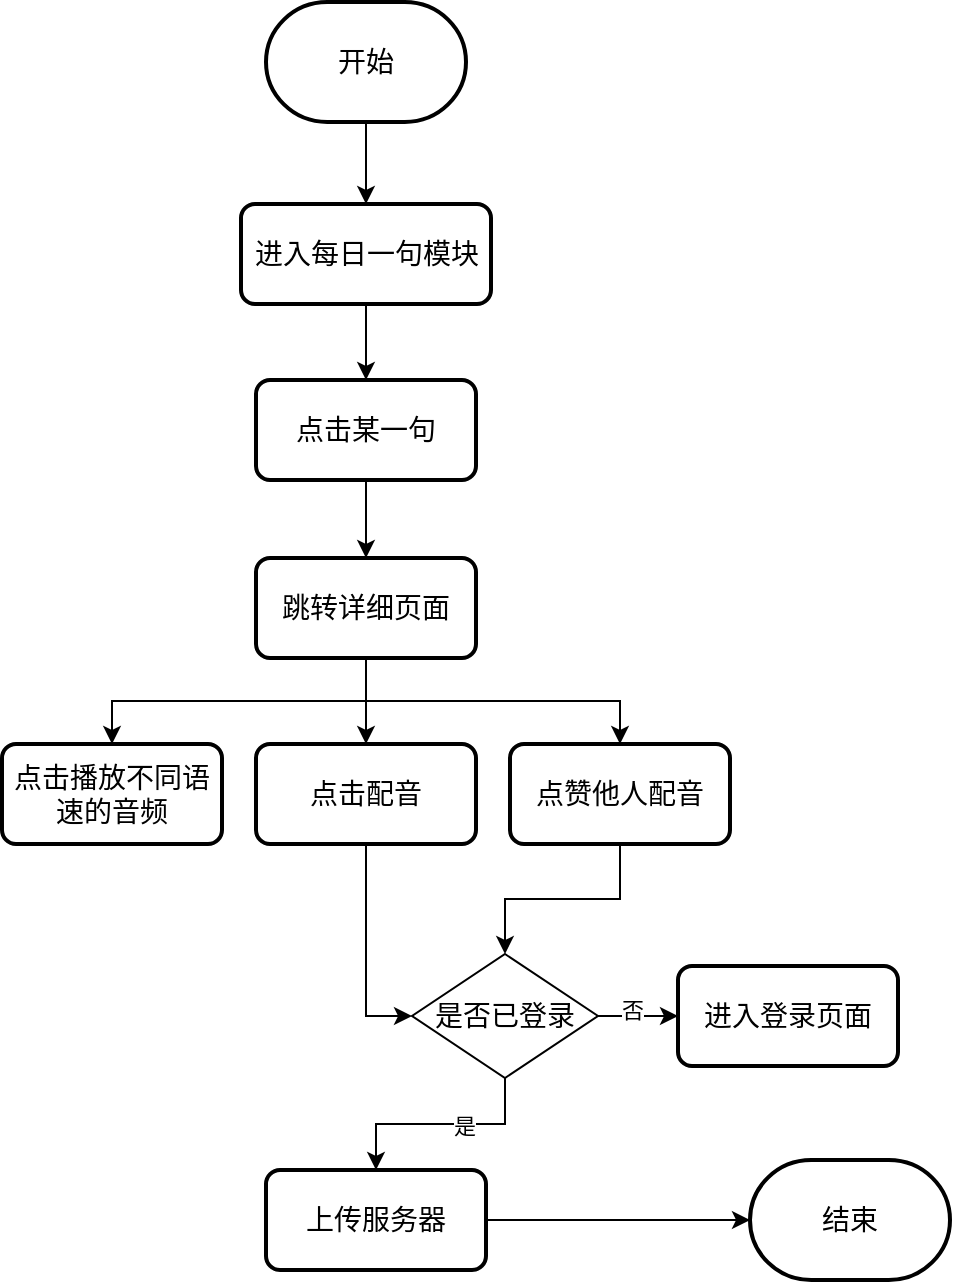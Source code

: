 <mxfile version="24.3.1" type="github">
  <diagram id="C5RBs43oDa-KdzZeNtuy" name="Page-1">
    <mxGraphModel dx="996" dy="586" grid="0" gridSize="10" guides="1" tooltips="1" connect="1" arrows="1" fold="1" page="0" pageScale="1" pageWidth="827" pageHeight="1169" math="0" shadow="0">
      <root>
        <mxCell id="WIyWlLk6GJQsqaUBKTNV-0" />
        <mxCell id="WIyWlLk6GJQsqaUBKTNV-1" parent="WIyWlLk6GJQsqaUBKTNV-0" />
        <mxCell id="sARCSx4Nr_wP6cBu3DcG-6" value="" style="edgeStyle=orthogonalEdgeStyle;rounded=0;orthogonalLoop=1;jettySize=auto;html=1;" parent="WIyWlLk6GJQsqaUBKTNV-1" source="sARCSx4Nr_wP6cBu3DcG-0" target="sARCSx4Nr_wP6cBu3DcG-5" edge="1">
          <mxGeometry relative="1" as="geometry" />
        </mxCell>
        <mxCell id="sARCSx4Nr_wP6cBu3DcG-0" value="进入每日一句模块" style="rounded=1;whiteSpace=wrap;html=1;absoluteArcSize=1;arcSize=14;strokeWidth=2;fontSize=14;" parent="WIyWlLk6GJQsqaUBKTNV-1" vertex="1">
          <mxGeometry x="227.5" y="171" width="125" height="50" as="geometry" />
        </mxCell>
        <mxCell id="sARCSx4Nr_wP6cBu3DcG-3" value="" style="edgeStyle=orthogonalEdgeStyle;rounded=0;orthogonalLoop=1;jettySize=auto;html=1;" parent="WIyWlLk6GJQsqaUBKTNV-1" source="sARCSx4Nr_wP6cBu3DcG-1" target="sARCSx4Nr_wP6cBu3DcG-0" edge="1">
          <mxGeometry relative="1" as="geometry" />
        </mxCell>
        <mxCell id="sARCSx4Nr_wP6cBu3DcG-1" value="开始" style="strokeWidth=2;html=1;shape=mxgraph.flowchart.terminator;whiteSpace=wrap;fontSize=14;" parent="WIyWlLk6GJQsqaUBKTNV-1" vertex="1">
          <mxGeometry x="240" y="70" width="100" height="60" as="geometry" />
        </mxCell>
        <mxCell id="sARCSx4Nr_wP6cBu3DcG-2" value="结束" style="strokeWidth=2;html=1;shape=mxgraph.flowchart.terminator;whiteSpace=wrap;fontSize=14;" parent="WIyWlLk6GJQsqaUBKTNV-1" vertex="1">
          <mxGeometry x="482" y="649" width="100" height="60" as="geometry" />
        </mxCell>
        <mxCell id="sARCSx4Nr_wP6cBu3DcG-4" value="点击播放不同语速的音频" style="rounded=1;whiteSpace=wrap;html=1;absoluteArcSize=1;arcSize=14;strokeWidth=2;fontSize=14;" parent="WIyWlLk6GJQsqaUBKTNV-1" vertex="1">
          <mxGeometry x="108" y="441" width="110" height="50" as="geometry" />
        </mxCell>
        <mxCell id="sARCSx4Nr_wP6cBu3DcG-8" value="" style="edgeStyle=orthogonalEdgeStyle;rounded=0;orthogonalLoop=1;jettySize=auto;html=1;" parent="WIyWlLk6GJQsqaUBKTNV-1" source="sARCSx4Nr_wP6cBu3DcG-5" target="sARCSx4Nr_wP6cBu3DcG-7" edge="1">
          <mxGeometry relative="1" as="geometry" />
        </mxCell>
        <mxCell id="sARCSx4Nr_wP6cBu3DcG-5" value="点击某一句" style="rounded=1;whiteSpace=wrap;html=1;absoluteArcSize=1;arcSize=14;strokeWidth=2;fontSize=14;" parent="WIyWlLk6GJQsqaUBKTNV-1" vertex="1">
          <mxGeometry x="235" y="259" width="110" height="50" as="geometry" />
        </mxCell>
        <mxCell id="sARCSx4Nr_wP6cBu3DcG-9" value="" style="edgeStyle=orthogonalEdgeStyle;rounded=0;orthogonalLoop=1;jettySize=auto;html=1;exitX=0.5;exitY=1;exitDx=0;exitDy=0;" parent="WIyWlLk6GJQsqaUBKTNV-1" source="sARCSx4Nr_wP6cBu3DcG-7" target="sARCSx4Nr_wP6cBu3DcG-4" edge="1">
          <mxGeometry relative="1" as="geometry" />
        </mxCell>
        <mxCell id="sARCSx4Nr_wP6cBu3DcG-13" style="edgeStyle=orthogonalEdgeStyle;rounded=0;orthogonalLoop=1;jettySize=auto;html=1;exitX=0.5;exitY=1;exitDx=0;exitDy=0;" parent="WIyWlLk6GJQsqaUBKTNV-1" source="sARCSx4Nr_wP6cBu3DcG-7" target="sARCSx4Nr_wP6cBu3DcG-10" edge="1">
          <mxGeometry relative="1" as="geometry" />
        </mxCell>
        <mxCell id="sARCSx4Nr_wP6cBu3DcG-15" style="edgeStyle=orthogonalEdgeStyle;rounded=0;orthogonalLoop=1;jettySize=auto;html=1;entryX=0.5;entryY=0;entryDx=0;entryDy=0;exitX=0.5;exitY=1;exitDx=0;exitDy=0;" parent="WIyWlLk6GJQsqaUBKTNV-1" source="sARCSx4Nr_wP6cBu3DcG-7" target="sARCSx4Nr_wP6cBu3DcG-14" edge="1">
          <mxGeometry relative="1" as="geometry" />
        </mxCell>
        <mxCell id="sARCSx4Nr_wP6cBu3DcG-7" value="跳转详细页面" style="rounded=1;whiteSpace=wrap;html=1;absoluteArcSize=1;arcSize=14;strokeWidth=2;fontSize=14;" parent="WIyWlLk6GJQsqaUBKTNV-1" vertex="1">
          <mxGeometry x="235" y="348" width="110" height="50" as="geometry" />
        </mxCell>
        <mxCell id="rZwPjNdtvvEQQKb0GZRU-5" style="edgeStyle=orthogonalEdgeStyle;rounded=0;orthogonalLoop=1;jettySize=auto;html=1;entryX=0;entryY=0.5;entryDx=0;entryDy=0;" edge="1" parent="WIyWlLk6GJQsqaUBKTNV-1" source="sARCSx4Nr_wP6cBu3DcG-10" target="rZwPjNdtvvEQQKb0GZRU-0">
          <mxGeometry relative="1" as="geometry" />
        </mxCell>
        <mxCell id="sARCSx4Nr_wP6cBu3DcG-10" value="点击配音" style="rounded=1;whiteSpace=wrap;html=1;absoluteArcSize=1;arcSize=14;strokeWidth=2;fontSize=14;" parent="WIyWlLk6GJQsqaUBKTNV-1" vertex="1">
          <mxGeometry x="235" y="441" width="110" height="50" as="geometry" />
        </mxCell>
        <mxCell id="rZwPjNdtvvEQQKb0GZRU-4" style="edgeStyle=orthogonalEdgeStyle;rounded=0;orthogonalLoop=1;jettySize=auto;html=1;entryX=0.5;entryY=0;entryDx=0;entryDy=0;" edge="1" parent="WIyWlLk6GJQsqaUBKTNV-1" source="sARCSx4Nr_wP6cBu3DcG-14" target="rZwPjNdtvvEQQKb0GZRU-0">
          <mxGeometry relative="1" as="geometry" />
        </mxCell>
        <mxCell id="sARCSx4Nr_wP6cBu3DcG-14" value="点赞他人配音" style="rounded=1;whiteSpace=wrap;html=1;absoluteArcSize=1;arcSize=14;strokeWidth=2;fontSize=14;" parent="WIyWlLk6GJQsqaUBKTNV-1" vertex="1">
          <mxGeometry x="362" y="441" width="110" height="50" as="geometry" />
        </mxCell>
        <mxCell id="rZwPjNdtvvEQQKb0GZRU-8" style="edgeStyle=orthogonalEdgeStyle;rounded=0;orthogonalLoop=1;jettySize=auto;html=1;" edge="1" parent="WIyWlLk6GJQsqaUBKTNV-1" source="sARCSx4Nr_wP6cBu3DcG-20" target="sARCSx4Nr_wP6cBu3DcG-2">
          <mxGeometry relative="1" as="geometry" />
        </mxCell>
        <mxCell id="sARCSx4Nr_wP6cBu3DcG-20" value="上传服务器" style="rounded=1;whiteSpace=wrap;html=1;absoluteArcSize=1;arcSize=14;strokeWidth=2;fontSize=14;" parent="WIyWlLk6GJQsqaUBKTNV-1" vertex="1">
          <mxGeometry x="240" y="654" width="110" height="50" as="geometry" />
        </mxCell>
        <mxCell id="rZwPjNdtvvEQQKb0GZRU-2" value="" style="edgeStyle=orthogonalEdgeStyle;rounded=0;orthogonalLoop=1;jettySize=auto;html=1;" edge="1" parent="WIyWlLk6GJQsqaUBKTNV-1" source="rZwPjNdtvvEQQKb0GZRU-0" target="rZwPjNdtvvEQQKb0GZRU-1">
          <mxGeometry relative="1" as="geometry" />
        </mxCell>
        <mxCell id="rZwPjNdtvvEQQKb0GZRU-3" value="否" style="edgeLabel;html=1;align=center;verticalAlign=middle;resizable=0;points=[];" vertex="1" connectable="0" parent="rZwPjNdtvvEQQKb0GZRU-2">
          <mxGeometry x="-0.164" y="3" relative="1" as="geometry">
            <mxPoint as="offset" />
          </mxGeometry>
        </mxCell>
        <mxCell id="rZwPjNdtvvEQQKb0GZRU-6" value="" style="edgeStyle=orthogonalEdgeStyle;rounded=0;orthogonalLoop=1;jettySize=auto;html=1;" edge="1" parent="WIyWlLk6GJQsqaUBKTNV-1" source="rZwPjNdtvvEQQKb0GZRU-0" target="sARCSx4Nr_wP6cBu3DcG-20">
          <mxGeometry relative="1" as="geometry" />
        </mxCell>
        <mxCell id="rZwPjNdtvvEQQKb0GZRU-7" value="是" style="edgeLabel;html=1;align=center;verticalAlign=middle;resizable=0;points=[];" vertex="1" connectable="0" parent="rZwPjNdtvvEQQKb0GZRU-6">
          <mxGeometry x="-0.209" y="1" relative="1" as="geometry">
            <mxPoint as="offset" />
          </mxGeometry>
        </mxCell>
        <mxCell id="rZwPjNdtvvEQQKb0GZRU-0" value="是否已登录" style="shape=rhombus;perimeter=rhombusPerimeter;whiteSpace=wrap;html=1;align=center;fontSize=14;" vertex="1" parent="WIyWlLk6GJQsqaUBKTNV-1">
          <mxGeometry x="313" y="546" width="93" height="62" as="geometry" />
        </mxCell>
        <mxCell id="rZwPjNdtvvEQQKb0GZRU-1" value="进入登录页面" style="rounded=1;whiteSpace=wrap;html=1;absoluteArcSize=1;arcSize=14;strokeWidth=2;fontSize=14;" vertex="1" parent="WIyWlLk6GJQsqaUBKTNV-1">
          <mxGeometry x="446" y="552" width="110" height="50" as="geometry" />
        </mxCell>
      </root>
    </mxGraphModel>
  </diagram>
</mxfile>
